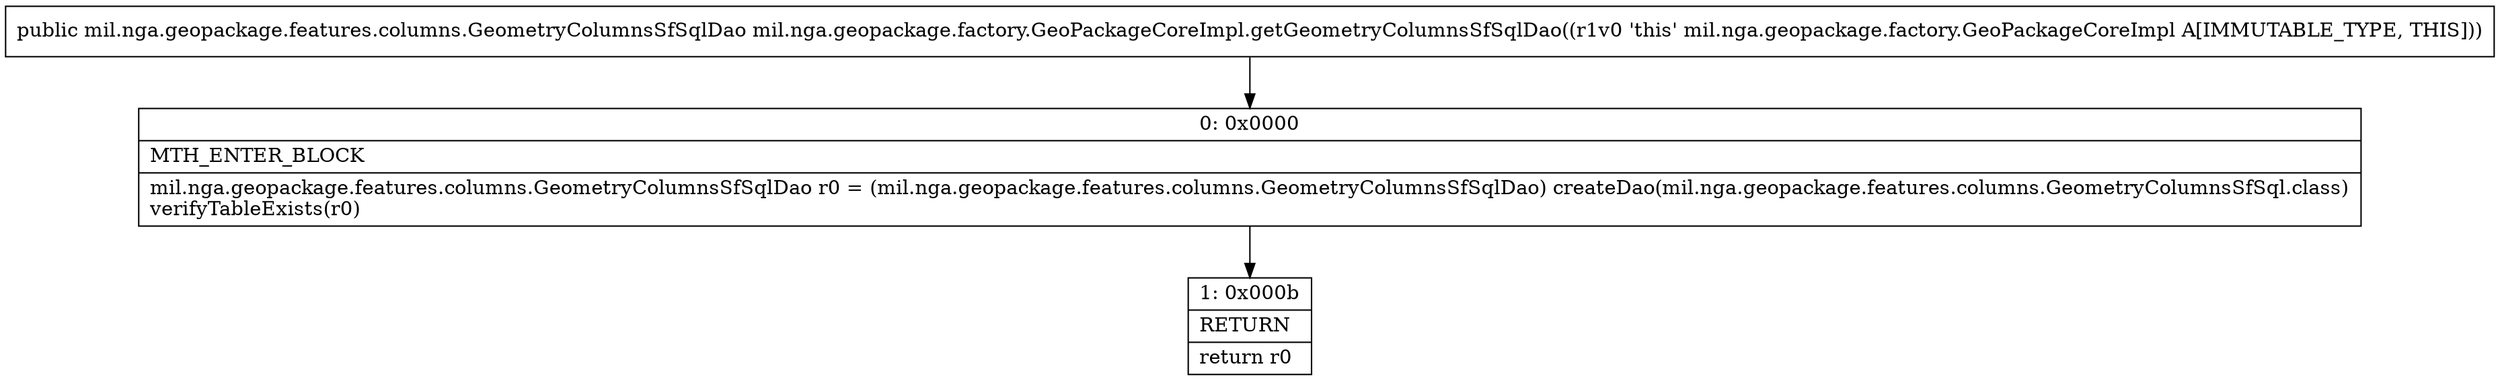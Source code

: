 digraph "CFG formil.nga.geopackage.factory.GeoPackageCoreImpl.getGeometryColumnsSfSqlDao()Lmil\/nga\/geopackage\/features\/columns\/GeometryColumnsSfSqlDao;" {
Node_0 [shape=record,label="{0\:\ 0x0000|MTH_ENTER_BLOCK\l|mil.nga.geopackage.features.columns.GeometryColumnsSfSqlDao r0 = (mil.nga.geopackage.features.columns.GeometryColumnsSfSqlDao) createDao(mil.nga.geopackage.features.columns.GeometryColumnsSfSql.class)\lverifyTableExists(r0)\l}"];
Node_1 [shape=record,label="{1\:\ 0x000b|RETURN\l|return r0\l}"];
MethodNode[shape=record,label="{public mil.nga.geopackage.features.columns.GeometryColumnsSfSqlDao mil.nga.geopackage.factory.GeoPackageCoreImpl.getGeometryColumnsSfSqlDao((r1v0 'this' mil.nga.geopackage.factory.GeoPackageCoreImpl A[IMMUTABLE_TYPE, THIS])) }"];
MethodNode -> Node_0;
Node_0 -> Node_1;
}

